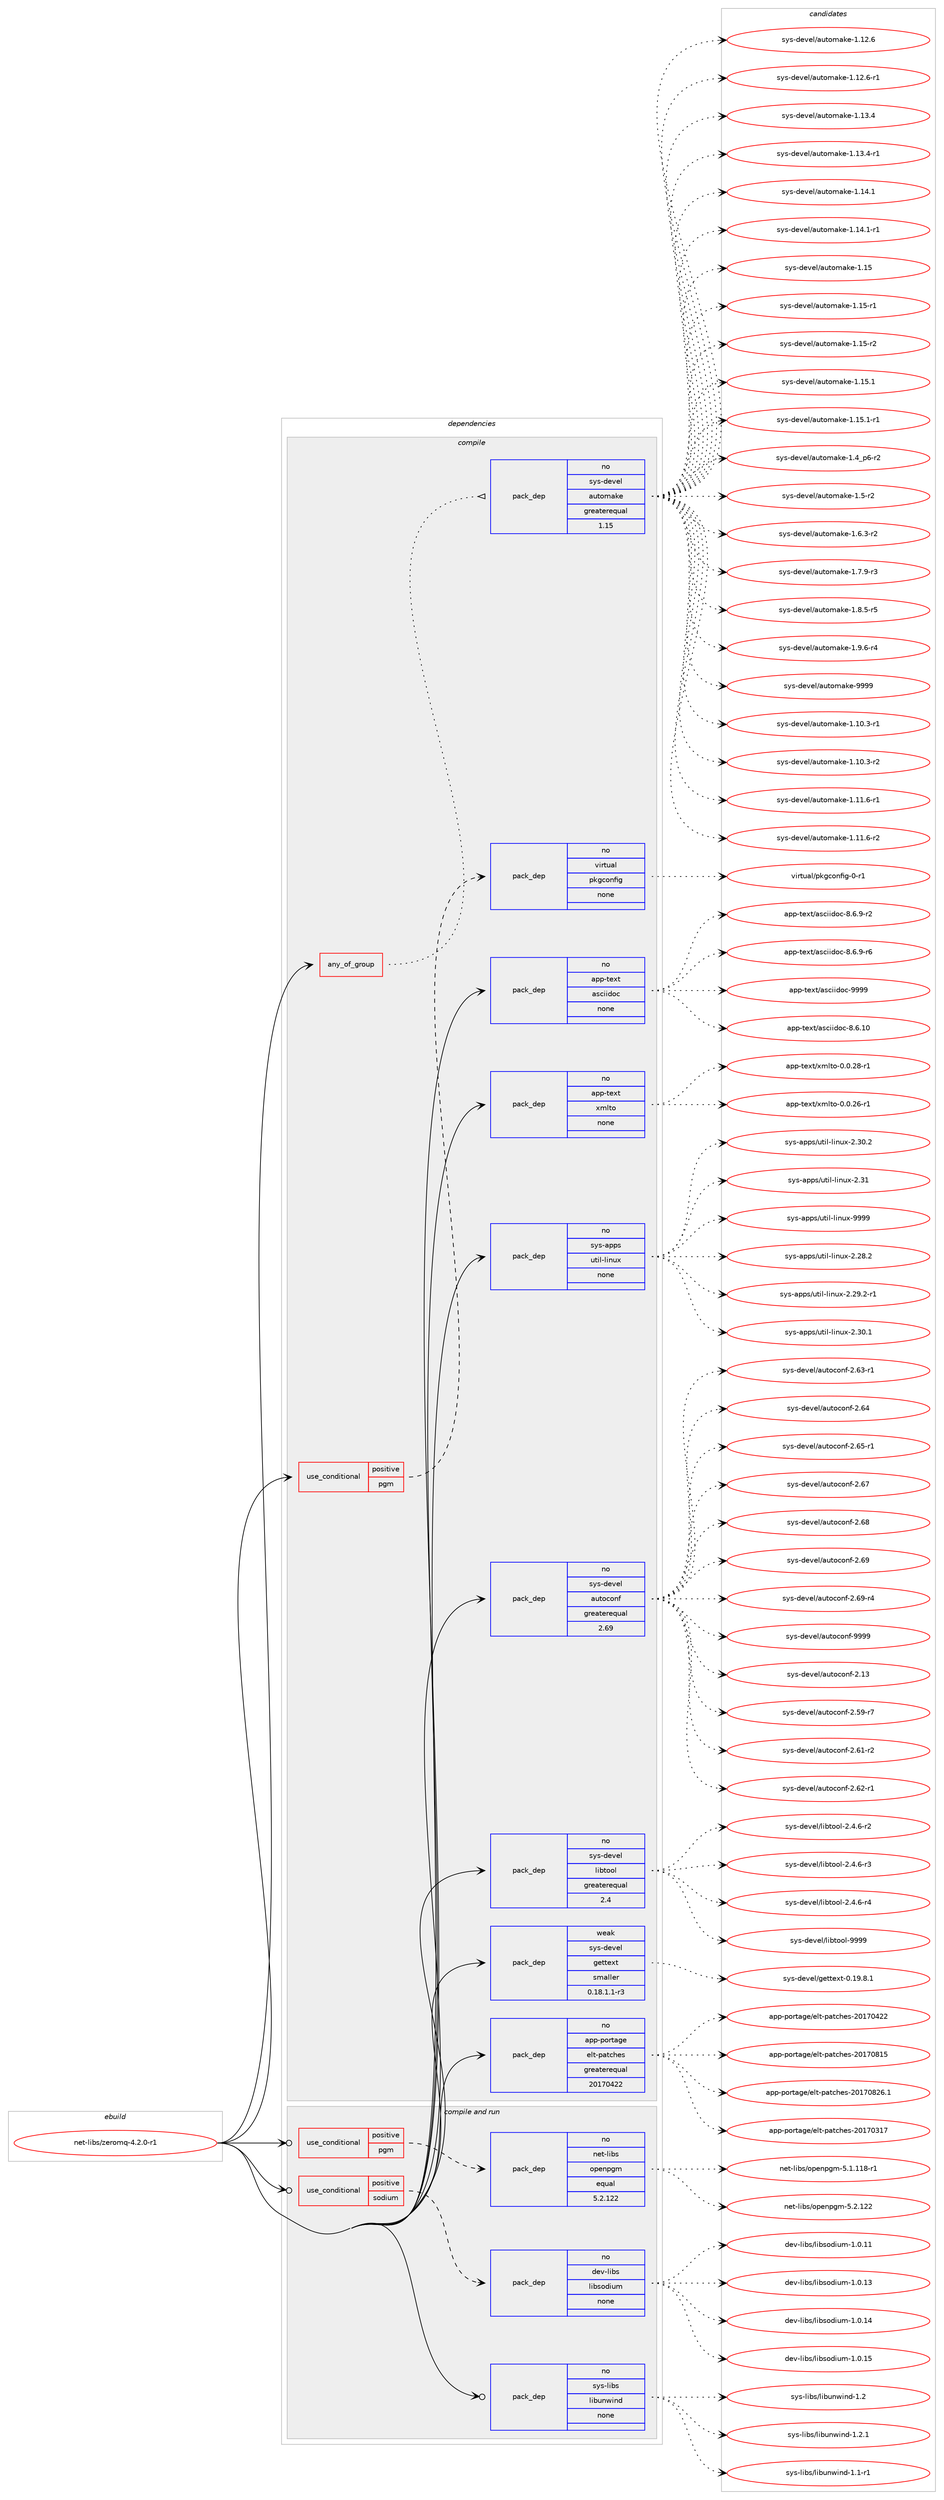 digraph prolog {

# *************
# Graph options
# *************

newrank=true;
concentrate=true;
compound=true;
graph [rankdir=LR,fontname=Helvetica,fontsize=10,ranksep=1.5];#, ranksep=2.5, nodesep=0.2];
edge  [arrowhead=vee];
node  [fontname=Helvetica,fontsize=10];

# **********
# The ebuild
# **********

subgraph cluster_leftcol {
color=gray;
rank=same;
label=<<i>ebuild</i>>;
id [label="net-libs/zeromq-4.2.0-r1", color=red, width=4, href="../net-libs/zeromq-4.2.0-r1.svg"];
}

# ****************
# The dependencies
# ****************

subgraph cluster_midcol {
color=gray;
label=<<i>dependencies</i>>;
subgraph cluster_compile {
fillcolor="#eeeeee";
style=filled;
label=<<i>compile</i>>;
subgraph any6878 {
dependency420201 [label=<<TABLE BORDER="0" CELLBORDER="1" CELLSPACING="0" CELLPADDING="4"><TR><TD CELLPADDING="10">any_of_group</TD></TR></TABLE>>, shape=none, color=red];subgraph pack309198 {
dependency420202 [label=<<TABLE BORDER="0" CELLBORDER="1" CELLSPACING="0" CELLPADDING="4" WIDTH="220"><TR><TD ROWSPAN="6" CELLPADDING="30">pack_dep</TD></TR><TR><TD WIDTH="110">no</TD></TR><TR><TD>sys-devel</TD></TR><TR><TD>automake</TD></TR><TR><TD>greaterequal</TD></TR><TR><TD>1.15</TD></TR></TABLE>>, shape=none, color=blue];
}
dependency420201:e -> dependency420202:w [weight=20,style="dotted",arrowhead="oinv"];
}
id:e -> dependency420201:w [weight=20,style="solid",arrowhead="vee"];
subgraph cond103933 {
dependency420203 [label=<<TABLE BORDER="0" CELLBORDER="1" CELLSPACING="0" CELLPADDING="4"><TR><TD ROWSPAN="3" CELLPADDING="10">use_conditional</TD></TR><TR><TD>positive</TD></TR><TR><TD>pgm</TD></TR></TABLE>>, shape=none, color=red];
subgraph pack309199 {
dependency420204 [label=<<TABLE BORDER="0" CELLBORDER="1" CELLSPACING="0" CELLPADDING="4" WIDTH="220"><TR><TD ROWSPAN="6" CELLPADDING="30">pack_dep</TD></TR><TR><TD WIDTH="110">no</TD></TR><TR><TD>virtual</TD></TR><TR><TD>pkgconfig</TD></TR><TR><TD>none</TD></TR><TR><TD></TD></TR></TABLE>>, shape=none, color=blue];
}
dependency420203:e -> dependency420204:w [weight=20,style="dashed",arrowhead="vee"];
}
id:e -> dependency420203:w [weight=20,style="solid",arrowhead="vee"];
subgraph pack309200 {
dependency420205 [label=<<TABLE BORDER="0" CELLBORDER="1" CELLSPACING="0" CELLPADDING="4" WIDTH="220"><TR><TD ROWSPAN="6" CELLPADDING="30">pack_dep</TD></TR><TR><TD WIDTH="110">no</TD></TR><TR><TD>app-portage</TD></TR><TR><TD>elt-patches</TD></TR><TR><TD>greaterequal</TD></TR><TR><TD>20170422</TD></TR></TABLE>>, shape=none, color=blue];
}
id:e -> dependency420205:w [weight=20,style="solid",arrowhead="vee"];
subgraph pack309201 {
dependency420206 [label=<<TABLE BORDER="0" CELLBORDER="1" CELLSPACING="0" CELLPADDING="4" WIDTH="220"><TR><TD ROWSPAN="6" CELLPADDING="30">pack_dep</TD></TR><TR><TD WIDTH="110">no</TD></TR><TR><TD>app-text</TD></TR><TR><TD>asciidoc</TD></TR><TR><TD>none</TD></TR><TR><TD></TD></TR></TABLE>>, shape=none, color=blue];
}
id:e -> dependency420206:w [weight=20,style="solid",arrowhead="vee"];
subgraph pack309202 {
dependency420207 [label=<<TABLE BORDER="0" CELLBORDER="1" CELLSPACING="0" CELLPADDING="4" WIDTH="220"><TR><TD ROWSPAN="6" CELLPADDING="30">pack_dep</TD></TR><TR><TD WIDTH="110">no</TD></TR><TR><TD>app-text</TD></TR><TR><TD>xmlto</TD></TR><TR><TD>none</TD></TR><TR><TD></TD></TR></TABLE>>, shape=none, color=blue];
}
id:e -> dependency420207:w [weight=20,style="solid",arrowhead="vee"];
subgraph pack309203 {
dependency420208 [label=<<TABLE BORDER="0" CELLBORDER="1" CELLSPACING="0" CELLPADDING="4" WIDTH="220"><TR><TD ROWSPAN="6" CELLPADDING="30">pack_dep</TD></TR><TR><TD WIDTH="110">no</TD></TR><TR><TD>sys-apps</TD></TR><TR><TD>util-linux</TD></TR><TR><TD>none</TD></TR><TR><TD></TD></TR></TABLE>>, shape=none, color=blue];
}
id:e -> dependency420208:w [weight=20,style="solid",arrowhead="vee"];
subgraph pack309204 {
dependency420209 [label=<<TABLE BORDER="0" CELLBORDER="1" CELLSPACING="0" CELLPADDING="4" WIDTH="220"><TR><TD ROWSPAN="6" CELLPADDING="30">pack_dep</TD></TR><TR><TD WIDTH="110">no</TD></TR><TR><TD>sys-devel</TD></TR><TR><TD>autoconf</TD></TR><TR><TD>greaterequal</TD></TR><TR><TD>2.69</TD></TR></TABLE>>, shape=none, color=blue];
}
id:e -> dependency420209:w [weight=20,style="solid",arrowhead="vee"];
subgraph pack309205 {
dependency420210 [label=<<TABLE BORDER="0" CELLBORDER="1" CELLSPACING="0" CELLPADDING="4" WIDTH="220"><TR><TD ROWSPAN="6" CELLPADDING="30">pack_dep</TD></TR><TR><TD WIDTH="110">no</TD></TR><TR><TD>sys-devel</TD></TR><TR><TD>libtool</TD></TR><TR><TD>greaterequal</TD></TR><TR><TD>2.4</TD></TR></TABLE>>, shape=none, color=blue];
}
id:e -> dependency420210:w [weight=20,style="solid",arrowhead="vee"];
subgraph pack309206 {
dependency420211 [label=<<TABLE BORDER="0" CELLBORDER="1" CELLSPACING="0" CELLPADDING="4" WIDTH="220"><TR><TD ROWSPAN="6" CELLPADDING="30">pack_dep</TD></TR><TR><TD WIDTH="110">weak</TD></TR><TR><TD>sys-devel</TD></TR><TR><TD>gettext</TD></TR><TR><TD>smaller</TD></TR><TR><TD>0.18.1.1-r3</TD></TR></TABLE>>, shape=none, color=blue];
}
id:e -> dependency420211:w [weight=20,style="solid",arrowhead="vee"];
}
subgraph cluster_compileandrun {
fillcolor="#eeeeee";
style=filled;
label=<<i>compile and run</i>>;
subgraph cond103934 {
dependency420212 [label=<<TABLE BORDER="0" CELLBORDER="1" CELLSPACING="0" CELLPADDING="4"><TR><TD ROWSPAN="3" CELLPADDING="10">use_conditional</TD></TR><TR><TD>positive</TD></TR><TR><TD>pgm</TD></TR></TABLE>>, shape=none, color=red];
subgraph pack309207 {
dependency420213 [label=<<TABLE BORDER="0" CELLBORDER="1" CELLSPACING="0" CELLPADDING="4" WIDTH="220"><TR><TD ROWSPAN="6" CELLPADDING="30">pack_dep</TD></TR><TR><TD WIDTH="110">no</TD></TR><TR><TD>net-libs</TD></TR><TR><TD>openpgm</TD></TR><TR><TD>equal</TD></TR><TR><TD>5.2.122</TD></TR></TABLE>>, shape=none, color=blue];
}
dependency420212:e -> dependency420213:w [weight=20,style="dashed",arrowhead="vee"];
}
id:e -> dependency420212:w [weight=20,style="solid",arrowhead="odotvee"];
subgraph cond103935 {
dependency420214 [label=<<TABLE BORDER="0" CELLBORDER="1" CELLSPACING="0" CELLPADDING="4"><TR><TD ROWSPAN="3" CELLPADDING="10">use_conditional</TD></TR><TR><TD>positive</TD></TR><TR><TD>sodium</TD></TR></TABLE>>, shape=none, color=red];
subgraph pack309208 {
dependency420215 [label=<<TABLE BORDER="0" CELLBORDER="1" CELLSPACING="0" CELLPADDING="4" WIDTH="220"><TR><TD ROWSPAN="6" CELLPADDING="30">pack_dep</TD></TR><TR><TD WIDTH="110">no</TD></TR><TR><TD>dev-libs</TD></TR><TR><TD>libsodium</TD></TR><TR><TD>none</TD></TR><TR><TD></TD></TR></TABLE>>, shape=none, color=blue];
}
dependency420214:e -> dependency420215:w [weight=20,style="dashed",arrowhead="vee"];
}
id:e -> dependency420214:w [weight=20,style="solid",arrowhead="odotvee"];
subgraph pack309209 {
dependency420216 [label=<<TABLE BORDER="0" CELLBORDER="1" CELLSPACING="0" CELLPADDING="4" WIDTH="220"><TR><TD ROWSPAN="6" CELLPADDING="30">pack_dep</TD></TR><TR><TD WIDTH="110">no</TD></TR><TR><TD>sys-libs</TD></TR><TR><TD>libunwind</TD></TR><TR><TD>none</TD></TR><TR><TD></TD></TR></TABLE>>, shape=none, color=blue];
}
id:e -> dependency420216:w [weight=20,style="solid",arrowhead="odotvee"];
}
subgraph cluster_run {
fillcolor="#eeeeee";
style=filled;
label=<<i>run</i>>;
}
}

# **************
# The candidates
# **************

subgraph cluster_choices {
rank=same;
color=gray;
label=<<i>candidates</i>>;

subgraph choice309198 {
color=black;
nodesep=1;
choice11512111545100101118101108479711711611110997107101454946494846514511449 [label="sys-devel/automake-1.10.3-r1", color=red, width=4,href="../sys-devel/automake-1.10.3-r1.svg"];
choice11512111545100101118101108479711711611110997107101454946494846514511450 [label="sys-devel/automake-1.10.3-r2", color=red, width=4,href="../sys-devel/automake-1.10.3-r2.svg"];
choice11512111545100101118101108479711711611110997107101454946494946544511449 [label="sys-devel/automake-1.11.6-r1", color=red, width=4,href="../sys-devel/automake-1.11.6-r1.svg"];
choice11512111545100101118101108479711711611110997107101454946494946544511450 [label="sys-devel/automake-1.11.6-r2", color=red, width=4,href="../sys-devel/automake-1.11.6-r2.svg"];
choice1151211154510010111810110847971171161111099710710145494649504654 [label="sys-devel/automake-1.12.6", color=red, width=4,href="../sys-devel/automake-1.12.6.svg"];
choice11512111545100101118101108479711711611110997107101454946495046544511449 [label="sys-devel/automake-1.12.6-r1", color=red, width=4,href="../sys-devel/automake-1.12.6-r1.svg"];
choice1151211154510010111810110847971171161111099710710145494649514652 [label="sys-devel/automake-1.13.4", color=red, width=4,href="../sys-devel/automake-1.13.4.svg"];
choice11512111545100101118101108479711711611110997107101454946495146524511449 [label="sys-devel/automake-1.13.4-r1", color=red, width=4,href="../sys-devel/automake-1.13.4-r1.svg"];
choice1151211154510010111810110847971171161111099710710145494649524649 [label="sys-devel/automake-1.14.1", color=red, width=4,href="../sys-devel/automake-1.14.1.svg"];
choice11512111545100101118101108479711711611110997107101454946495246494511449 [label="sys-devel/automake-1.14.1-r1", color=red, width=4,href="../sys-devel/automake-1.14.1-r1.svg"];
choice115121115451001011181011084797117116111109971071014549464953 [label="sys-devel/automake-1.15", color=red, width=4,href="../sys-devel/automake-1.15.svg"];
choice1151211154510010111810110847971171161111099710710145494649534511449 [label="sys-devel/automake-1.15-r1", color=red, width=4,href="../sys-devel/automake-1.15-r1.svg"];
choice1151211154510010111810110847971171161111099710710145494649534511450 [label="sys-devel/automake-1.15-r2", color=red, width=4,href="../sys-devel/automake-1.15-r2.svg"];
choice1151211154510010111810110847971171161111099710710145494649534649 [label="sys-devel/automake-1.15.1", color=red, width=4,href="../sys-devel/automake-1.15.1.svg"];
choice11512111545100101118101108479711711611110997107101454946495346494511449 [label="sys-devel/automake-1.15.1-r1", color=red, width=4,href="../sys-devel/automake-1.15.1-r1.svg"];
choice115121115451001011181011084797117116111109971071014549465295112544511450 [label="sys-devel/automake-1.4_p6-r2", color=red, width=4,href="../sys-devel/automake-1.4_p6-r2.svg"];
choice11512111545100101118101108479711711611110997107101454946534511450 [label="sys-devel/automake-1.5-r2", color=red, width=4,href="../sys-devel/automake-1.5-r2.svg"];
choice115121115451001011181011084797117116111109971071014549465446514511450 [label="sys-devel/automake-1.6.3-r2", color=red, width=4,href="../sys-devel/automake-1.6.3-r2.svg"];
choice115121115451001011181011084797117116111109971071014549465546574511451 [label="sys-devel/automake-1.7.9-r3", color=red, width=4,href="../sys-devel/automake-1.7.9-r3.svg"];
choice115121115451001011181011084797117116111109971071014549465646534511453 [label="sys-devel/automake-1.8.5-r5", color=red, width=4,href="../sys-devel/automake-1.8.5-r5.svg"];
choice115121115451001011181011084797117116111109971071014549465746544511452 [label="sys-devel/automake-1.9.6-r4", color=red, width=4,href="../sys-devel/automake-1.9.6-r4.svg"];
choice115121115451001011181011084797117116111109971071014557575757 [label="sys-devel/automake-9999", color=red, width=4,href="../sys-devel/automake-9999.svg"];
dependency420202:e -> choice11512111545100101118101108479711711611110997107101454946494846514511449:w [style=dotted,weight="100"];
dependency420202:e -> choice11512111545100101118101108479711711611110997107101454946494846514511450:w [style=dotted,weight="100"];
dependency420202:e -> choice11512111545100101118101108479711711611110997107101454946494946544511449:w [style=dotted,weight="100"];
dependency420202:e -> choice11512111545100101118101108479711711611110997107101454946494946544511450:w [style=dotted,weight="100"];
dependency420202:e -> choice1151211154510010111810110847971171161111099710710145494649504654:w [style=dotted,weight="100"];
dependency420202:e -> choice11512111545100101118101108479711711611110997107101454946495046544511449:w [style=dotted,weight="100"];
dependency420202:e -> choice1151211154510010111810110847971171161111099710710145494649514652:w [style=dotted,weight="100"];
dependency420202:e -> choice11512111545100101118101108479711711611110997107101454946495146524511449:w [style=dotted,weight="100"];
dependency420202:e -> choice1151211154510010111810110847971171161111099710710145494649524649:w [style=dotted,weight="100"];
dependency420202:e -> choice11512111545100101118101108479711711611110997107101454946495246494511449:w [style=dotted,weight="100"];
dependency420202:e -> choice115121115451001011181011084797117116111109971071014549464953:w [style=dotted,weight="100"];
dependency420202:e -> choice1151211154510010111810110847971171161111099710710145494649534511449:w [style=dotted,weight="100"];
dependency420202:e -> choice1151211154510010111810110847971171161111099710710145494649534511450:w [style=dotted,weight="100"];
dependency420202:e -> choice1151211154510010111810110847971171161111099710710145494649534649:w [style=dotted,weight="100"];
dependency420202:e -> choice11512111545100101118101108479711711611110997107101454946495346494511449:w [style=dotted,weight="100"];
dependency420202:e -> choice115121115451001011181011084797117116111109971071014549465295112544511450:w [style=dotted,weight="100"];
dependency420202:e -> choice11512111545100101118101108479711711611110997107101454946534511450:w [style=dotted,weight="100"];
dependency420202:e -> choice115121115451001011181011084797117116111109971071014549465446514511450:w [style=dotted,weight="100"];
dependency420202:e -> choice115121115451001011181011084797117116111109971071014549465546574511451:w [style=dotted,weight="100"];
dependency420202:e -> choice115121115451001011181011084797117116111109971071014549465646534511453:w [style=dotted,weight="100"];
dependency420202:e -> choice115121115451001011181011084797117116111109971071014549465746544511452:w [style=dotted,weight="100"];
dependency420202:e -> choice115121115451001011181011084797117116111109971071014557575757:w [style=dotted,weight="100"];
}
subgraph choice309199 {
color=black;
nodesep=1;
choice11810511411611797108471121071039911111010210510345484511449 [label="virtual/pkgconfig-0-r1", color=red, width=4,href="../virtual/pkgconfig-0-r1.svg"];
dependency420204:e -> choice11810511411611797108471121071039911111010210510345484511449:w [style=dotted,weight="100"];
}
subgraph choice309200 {
color=black;
nodesep=1;
choice97112112451121111141169710310147101108116451129711699104101115455048495548514955 [label="app-portage/elt-patches-20170317", color=red, width=4,href="../app-portage/elt-patches-20170317.svg"];
choice97112112451121111141169710310147101108116451129711699104101115455048495548525050 [label="app-portage/elt-patches-20170422", color=red, width=4,href="../app-portage/elt-patches-20170422.svg"];
choice97112112451121111141169710310147101108116451129711699104101115455048495548564953 [label="app-portage/elt-patches-20170815", color=red, width=4,href="../app-portage/elt-patches-20170815.svg"];
choice971121124511211111411697103101471011081164511297116991041011154550484955485650544649 [label="app-portage/elt-patches-20170826.1", color=red, width=4,href="../app-portage/elt-patches-20170826.1.svg"];
dependency420205:e -> choice97112112451121111141169710310147101108116451129711699104101115455048495548514955:w [style=dotted,weight="100"];
dependency420205:e -> choice97112112451121111141169710310147101108116451129711699104101115455048495548525050:w [style=dotted,weight="100"];
dependency420205:e -> choice97112112451121111141169710310147101108116451129711699104101115455048495548564953:w [style=dotted,weight="100"];
dependency420205:e -> choice971121124511211111411697103101471011081164511297116991041011154550484955485650544649:w [style=dotted,weight="100"];
}
subgraph choice309201 {
color=black;
nodesep=1;
choice97112112451161011201164797115991051051001119945564654464948 [label="app-text/asciidoc-8.6.10", color=red, width=4,href="../app-text/asciidoc-8.6.10.svg"];
choice9711211245116101120116479711599105105100111994556465446574511450 [label="app-text/asciidoc-8.6.9-r2", color=red, width=4,href="../app-text/asciidoc-8.6.9-r2.svg"];
choice9711211245116101120116479711599105105100111994556465446574511454 [label="app-text/asciidoc-8.6.9-r6", color=red, width=4,href="../app-text/asciidoc-8.6.9-r6.svg"];
choice9711211245116101120116479711599105105100111994557575757 [label="app-text/asciidoc-9999", color=red, width=4,href="../app-text/asciidoc-9999.svg"];
dependency420206:e -> choice97112112451161011201164797115991051051001119945564654464948:w [style=dotted,weight="100"];
dependency420206:e -> choice9711211245116101120116479711599105105100111994556465446574511450:w [style=dotted,weight="100"];
dependency420206:e -> choice9711211245116101120116479711599105105100111994556465446574511454:w [style=dotted,weight="100"];
dependency420206:e -> choice9711211245116101120116479711599105105100111994557575757:w [style=dotted,weight="100"];
}
subgraph choice309202 {
color=black;
nodesep=1;
choice971121124511610112011647120109108116111454846484650544511449 [label="app-text/xmlto-0.0.26-r1", color=red, width=4,href="../app-text/xmlto-0.0.26-r1.svg"];
choice971121124511610112011647120109108116111454846484650564511449 [label="app-text/xmlto-0.0.28-r1", color=red, width=4,href="../app-text/xmlto-0.0.28-r1.svg"];
dependency420207:e -> choice971121124511610112011647120109108116111454846484650544511449:w [style=dotted,weight="100"];
dependency420207:e -> choice971121124511610112011647120109108116111454846484650564511449:w [style=dotted,weight="100"];
}
subgraph choice309203 {
color=black;
nodesep=1;
choice1151211154597112112115471171161051084510810511011712045504650564650 [label="sys-apps/util-linux-2.28.2", color=red, width=4,href="../sys-apps/util-linux-2.28.2.svg"];
choice11512111545971121121154711711610510845108105110117120455046505746504511449 [label="sys-apps/util-linux-2.29.2-r1", color=red, width=4,href="../sys-apps/util-linux-2.29.2-r1.svg"];
choice1151211154597112112115471171161051084510810511011712045504651484649 [label="sys-apps/util-linux-2.30.1", color=red, width=4,href="../sys-apps/util-linux-2.30.1.svg"];
choice1151211154597112112115471171161051084510810511011712045504651484650 [label="sys-apps/util-linux-2.30.2", color=red, width=4,href="../sys-apps/util-linux-2.30.2.svg"];
choice115121115459711211211547117116105108451081051101171204550465149 [label="sys-apps/util-linux-2.31", color=red, width=4,href="../sys-apps/util-linux-2.31.svg"];
choice115121115459711211211547117116105108451081051101171204557575757 [label="sys-apps/util-linux-9999", color=red, width=4,href="../sys-apps/util-linux-9999.svg"];
dependency420208:e -> choice1151211154597112112115471171161051084510810511011712045504650564650:w [style=dotted,weight="100"];
dependency420208:e -> choice11512111545971121121154711711610510845108105110117120455046505746504511449:w [style=dotted,weight="100"];
dependency420208:e -> choice1151211154597112112115471171161051084510810511011712045504651484649:w [style=dotted,weight="100"];
dependency420208:e -> choice1151211154597112112115471171161051084510810511011712045504651484650:w [style=dotted,weight="100"];
dependency420208:e -> choice115121115459711211211547117116105108451081051101171204550465149:w [style=dotted,weight="100"];
dependency420208:e -> choice115121115459711211211547117116105108451081051101171204557575757:w [style=dotted,weight="100"];
}
subgraph choice309204 {
color=black;
nodesep=1;
choice115121115451001011181011084797117116111991111101024550464951 [label="sys-devel/autoconf-2.13", color=red, width=4,href="../sys-devel/autoconf-2.13.svg"];
choice1151211154510010111810110847971171161119911111010245504653574511455 [label="sys-devel/autoconf-2.59-r7", color=red, width=4,href="../sys-devel/autoconf-2.59-r7.svg"];
choice1151211154510010111810110847971171161119911111010245504654494511450 [label="sys-devel/autoconf-2.61-r2", color=red, width=4,href="../sys-devel/autoconf-2.61-r2.svg"];
choice1151211154510010111810110847971171161119911111010245504654504511449 [label="sys-devel/autoconf-2.62-r1", color=red, width=4,href="../sys-devel/autoconf-2.62-r1.svg"];
choice1151211154510010111810110847971171161119911111010245504654514511449 [label="sys-devel/autoconf-2.63-r1", color=red, width=4,href="../sys-devel/autoconf-2.63-r1.svg"];
choice115121115451001011181011084797117116111991111101024550465452 [label="sys-devel/autoconf-2.64", color=red, width=4,href="../sys-devel/autoconf-2.64.svg"];
choice1151211154510010111810110847971171161119911111010245504654534511449 [label="sys-devel/autoconf-2.65-r1", color=red, width=4,href="../sys-devel/autoconf-2.65-r1.svg"];
choice115121115451001011181011084797117116111991111101024550465455 [label="sys-devel/autoconf-2.67", color=red, width=4,href="../sys-devel/autoconf-2.67.svg"];
choice115121115451001011181011084797117116111991111101024550465456 [label="sys-devel/autoconf-2.68", color=red, width=4,href="../sys-devel/autoconf-2.68.svg"];
choice115121115451001011181011084797117116111991111101024550465457 [label="sys-devel/autoconf-2.69", color=red, width=4,href="../sys-devel/autoconf-2.69.svg"];
choice1151211154510010111810110847971171161119911111010245504654574511452 [label="sys-devel/autoconf-2.69-r4", color=red, width=4,href="../sys-devel/autoconf-2.69-r4.svg"];
choice115121115451001011181011084797117116111991111101024557575757 [label="sys-devel/autoconf-9999", color=red, width=4,href="../sys-devel/autoconf-9999.svg"];
dependency420209:e -> choice115121115451001011181011084797117116111991111101024550464951:w [style=dotted,weight="100"];
dependency420209:e -> choice1151211154510010111810110847971171161119911111010245504653574511455:w [style=dotted,weight="100"];
dependency420209:e -> choice1151211154510010111810110847971171161119911111010245504654494511450:w [style=dotted,weight="100"];
dependency420209:e -> choice1151211154510010111810110847971171161119911111010245504654504511449:w [style=dotted,weight="100"];
dependency420209:e -> choice1151211154510010111810110847971171161119911111010245504654514511449:w [style=dotted,weight="100"];
dependency420209:e -> choice115121115451001011181011084797117116111991111101024550465452:w [style=dotted,weight="100"];
dependency420209:e -> choice1151211154510010111810110847971171161119911111010245504654534511449:w [style=dotted,weight="100"];
dependency420209:e -> choice115121115451001011181011084797117116111991111101024550465455:w [style=dotted,weight="100"];
dependency420209:e -> choice115121115451001011181011084797117116111991111101024550465456:w [style=dotted,weight="100"];
dependency420209:e -> choice115121115451001011181011084797117116111991111101024550465457:w [style=dotted,weight="100"];
dependency420209:e -> choice1151211154510010111810110847971171161119911111010245504654574511452:w [style=dotted,weight="100"];
dependency420209:e -> choice115121115451001011181011084797117116111991111101024557575757:w [style=dotted,weight="100"];
}
subgraph choice309205 {
color=black;
nodesep=1;
choice1151211154510010111810110847108105981161111111084550465246544511450 [label="sys-devel/libtool-2.4.6-r2", color=red, width=4,href="../sys-devel/libtool-2.4.6-r2.svg"];
choice1151211154510010111810110847108105981161111111084550465246544511451 [label="sys-devel/libtool-2.4.6-r3", color=red, width=4,href="../sys-devel/libtool-2.4.6-r3.svg"];
choice1151211154510010111810110847108105981161111111084550465246544511452 [label="sys-devel/libtool-2.4.6-r4", color=red, width=4,href="../sys-devel/libtool-2.4.6-r4.svg"];
choice1151211154510010111810110847108105981161111111084557575757 [label="sys-devel/libtool-9999", color=red, width=4,href="../sys-devel/libtool-9999.svg"];
dependency420210:e -> choice1151211154510010111810110847108105981161111111084550465246544511450:w [style=dotted,weight="100"];
dependency420210:e -> choice1151211154510010111810110847108105981161111111084550465246544511451:w [style=dotted,weight="100"];
dependency420210:e -> choice1151211154510010111810110847108105981161111111084550465246544511452:w [style=dotted,weight="100"];
dependency420210:e -> choice1151211154510010111810110847108105981161111111084557575757:w [style=dotted,weight="100"];
}
subgraph choice309206 {
color=black;
nodesep=1;
choice1151211154510010111810110847103101116116101120116454846495746564649 [label="sys-devel/gettext-0.19.8.1", color=red, width=4,href="../sys-devel/gettext-0.19.8.1.svg"];
dependency420211:e -> choice1151211154510010111810110847103101116116101120116454846495746564649:w [style=dotted,weight="100"];
}
subgraph choice309207 {
color=black;
nodesep=1;
choice11010111645108105981154711111210111011210310945534649464949564511449 [label="net-libs/openpgm-5.1.118-r1", color=red, width=4,href="../net-libs/openpgm-5.1.118-r1.svg"];
choice1101011164510810598115471111121011101121031094553465046495050 [label="net-libs/openpgm-5.2.122", color=red, width=4,href="../net-libs/openpgm-5.2.122.svg"];
dependency420213:e -> choice11010111645108105981154711111210111011210310945534649464949564511449:w [style=dotted,weight="100"];
dependency420213:e -> choice1101011164510810598115471111121011101121031094553465046495050:w [style=dotted,weight="100"];
}
subgraph choice309208 {
color=black;
nodesep=1;
choice1001011184510810598115471081059811511110010511710945494648464949 [label="dev-libs/libsodium-1.0.11", color=red, width=4,href="../dev-libs/libsodium-1.0.11.svg"];
choice1001011184510810598115471081059811511110010511710945494648464951 [label="dev-libs/libsodium-1.0.13", color=red, width=4,href="../dev-libs/libsodium-1.0.13.svg"];
choice1001011184510810598115471081059811511110010511710945494648464952 [label="dev-libs/libsodium-1.0.14", color=red, width=4,href="../dev-libs/libsodium-1.0.14.svg"];
choice1001011184510810598115471081059811511110010511710945494648464953 [label="dev-libs/libsodium-1.0.15", color=red, width=4,href="../dev-libs/libsodium-1.0.15.svg"];
dependency420215:e -> choice1001011184510810598115471081059811511110010511710945494648464949:w [style=dotted,weight="100"];
dependency420215:e -> choice1001011184510810598115471081059811511110010511710945494648464951:w [style=dotted,weight="100"];
dependency420215:e -> choice1001011184510810598115471081059811511110010511710945494648464952:w [style=dotted,weight="100"];
dependency420215:e -> choice1001011184510810598115471081059811511110010511710945494648464953:w [style=dotted,weight="100"];
}
subgraph choice309209 {
color=black;
nodesep=1;
choice11512111545108105981154710810598117110119105110100454946494511449 [label="sys-libs/libunwind-1.1-r1", color=red, width=4,href="../sys-libs/libunwind-1.1-r1.svg"];
choice1151211154510810598115471081059811711011910511010045494650 [label="sys-libs/libunwind-1.2", color=red, width=4,href="../sys-libs/libunwind-1.2.svg"];
choice11512111545108105981154710810598117110119105110100454946504649 [label="sys-libs/libunwind-1.2.1", color=red, width=4,href="../sys-libs/libunwind-1.2.1.svg"];
dependency420216:e -> choice11512111545108105981154710810598117110119105110100454946494511449:w [style=dotted,weight="100"];
dependency420216:e -> choice1151211154510810598115471081059811711011910511010045494650:w [style=dotted,weight="100"];
dependency420216:e -> choice11512111545108105981154710810598117110119105110100454946504649:w [style=dotted,weight="100"];
}
}

}

